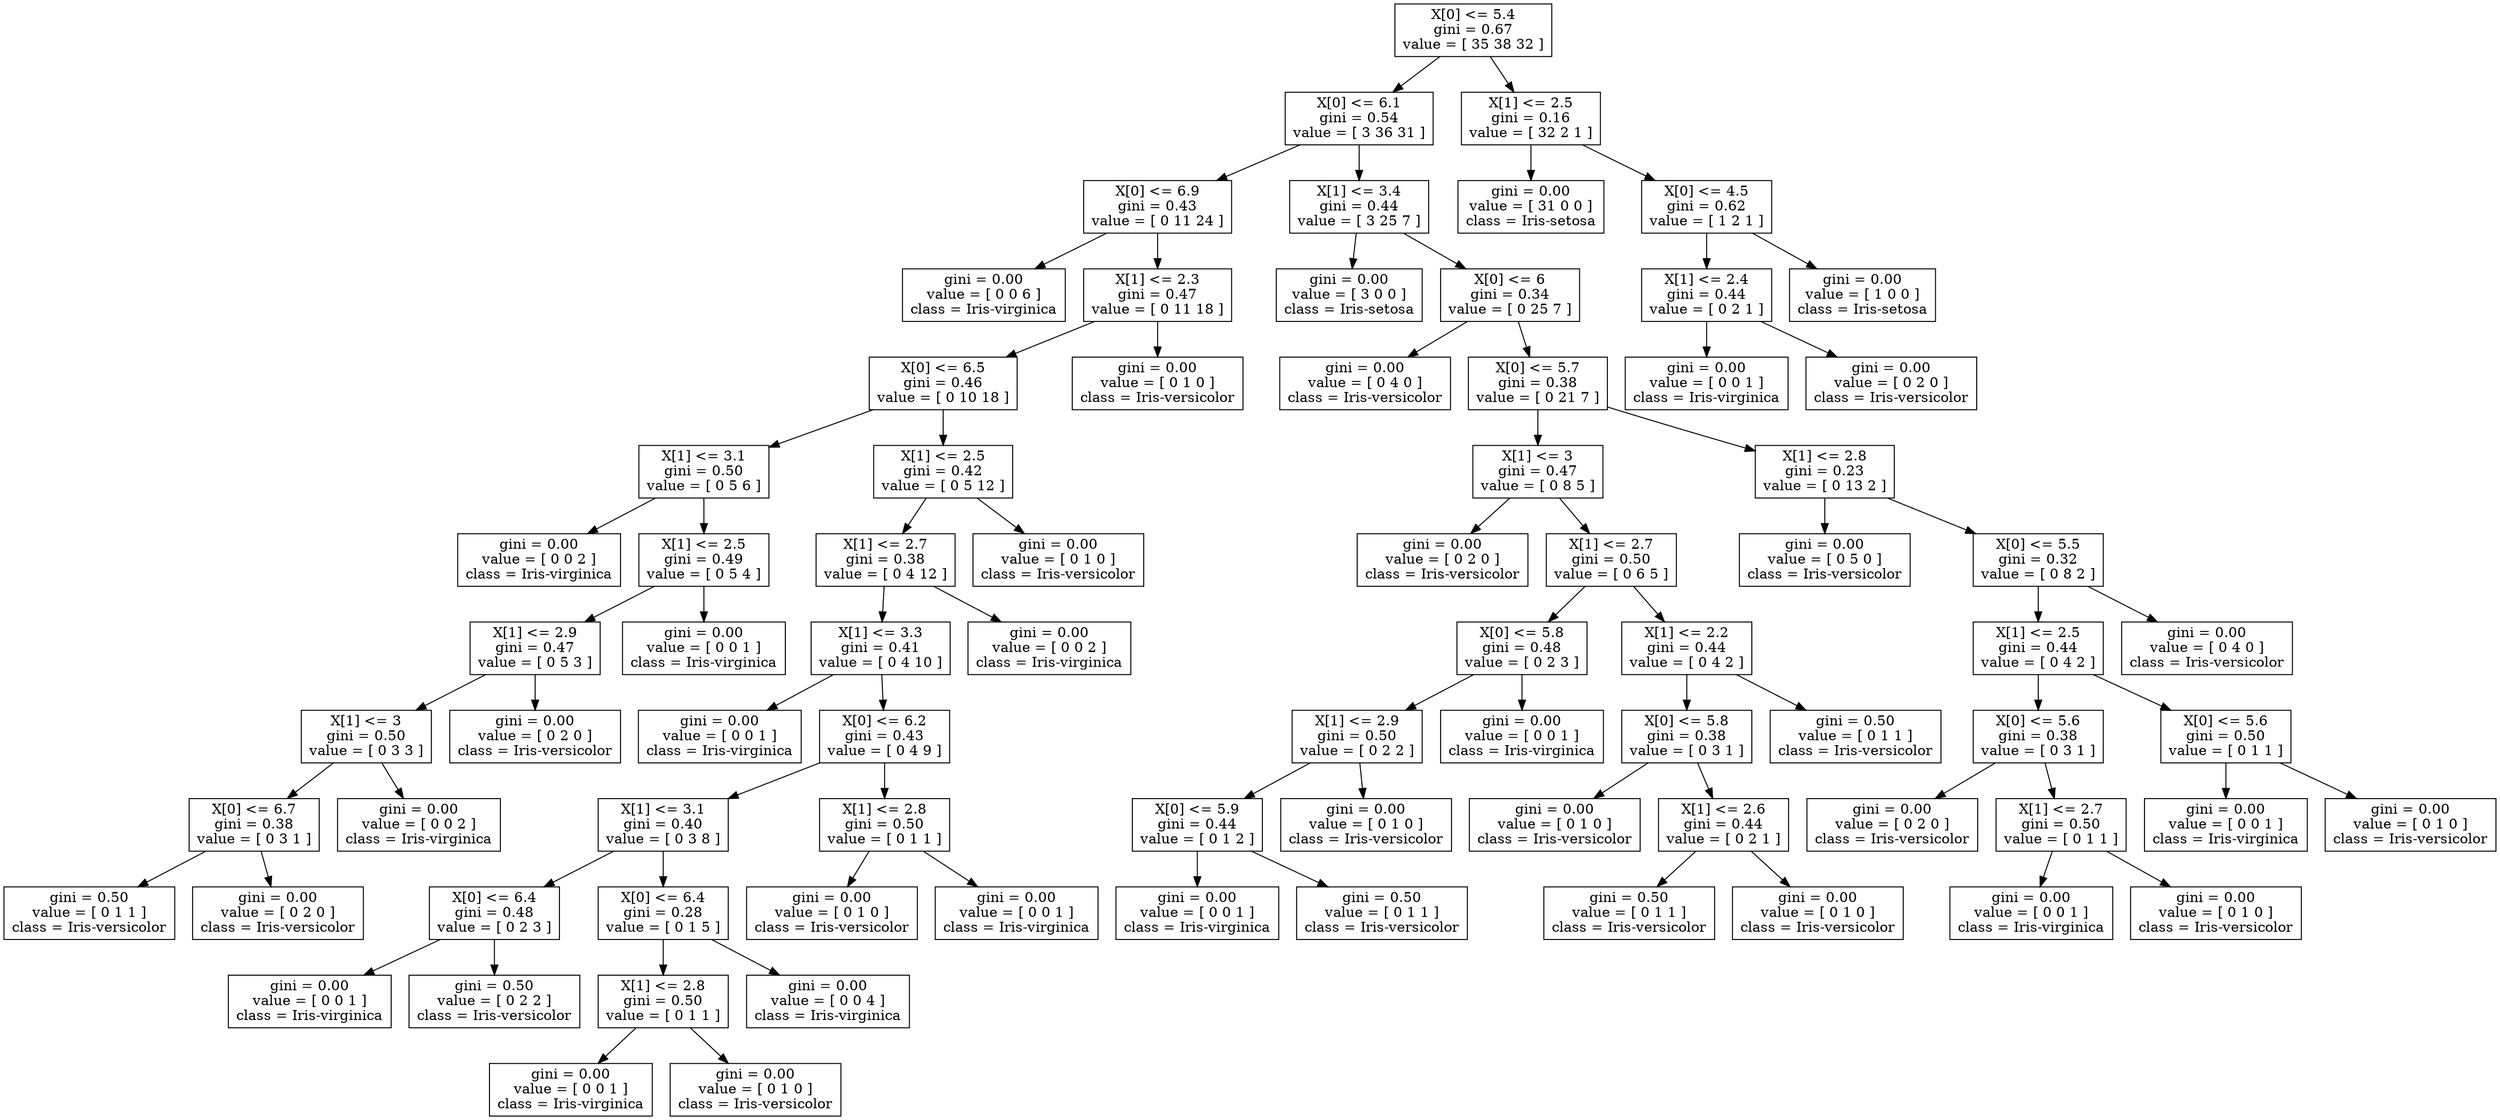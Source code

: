 digraph Tree {
node [shape=box] ;
0 [label="X[0] <= 5.4\ngini = 0.67\nvalue = [ 35 38 32 ]"] ;
1 [label="X[0] <= 6.1\ngini = 0.54\nvalue = [ 3 36 31 ]"] ;
0 -> 1 ;
2 [label="X[0] <= 6.9\ngini = 0.43\nvalue = [ 0 11 24 ]"] ;
1 -> 2 ;
3 [label="gini = 0.00\nvalue = [ 0 0 6 ]\nclass = Iris-virginica"] ;
2 -> 3 ;
4 [label="X[1] <= 2.3\ngini = 0.47\nvalue = [ 0 11 18 ]"] ;
2 -> 4 ;
5 [label="X[0] <= 6.5\ngini = 0.46\nvalue = [ 0 10 18 ]"] ;
4 -> 5 ;
6 [label="X[1] <= 3.1\ngini = 0.50\nvalue = [ 0 5 6 ]"] ;
5 -> 6 ;
7 [label="gini = 0.00\nvalue = [ 0 0 2 ]\nclass = Iris-virginica"] ;
6 -> 7 ;
8 [label="X[1] <= 2.5\ngini = 0.49\nvalue = [ 0 5 4 ]"] ;
6 -> 8 ;
9 [label="X[1] <= 2.9\ngini = 0.47\nvalue = [ 0 5 3 ]"] ;
8 -> 9 ;
10 [label="X[1] <= 3\ngini = 0.50\nvalue = [ 0 3 3 ]"] ;
9 -> 10 ;
11 [label="X[0] <= 6.7\ngini = 0.38\nvalue = [ 0 3 1 ]"] ;
10 -> 11 ;
12 [label="gini = 0.50\nvalue = [ 0 1 1 ]\nclass = Iris-versicolor"] ;
11 -> 12 ;
13 [label="gini = 0.00\nvalue = [ 0 2 0 ]\nclass = Iris-versicolor"] ;
11 -> 13 ;
14 [label="gini = 0.00\nvalue = [ 0 0 2 ]\nclass = Iris-virginica"] ;
10 -> 14 ;
15 [label="gini = 0.00\nvalue = [ 0 2 0 ]\nclass = Iris-versicolor"] ;
9 -> 15 ;
16 [label="gini = 0.00\nvalue = [ 0 0 1 ]\nclass = Iris-virginica"] ;
8 -> 16 ;
17 [label="X[1] <= 2.5\ngini = 0.42\nvalue = [ 0 5 12 ]"] ;
5 -> 17 ;
18 [label="X[1] <= 2.7\ngini = 0.38\nvalue = [ 0 4 12 ]"] ;
17 -> 18 ;
19 [label="X[1] <= 3.3\ngini = 0.41\nvalue = [ 0 4 10 ]"] ;
18 -> 19 ;
20 [label="gini = 0.00\nvalue = [ 0 0 1 ]\nclass = Iris-virginica"] ;
19 -> 20 ;
21 [label="X[0] <= 6.2\ngini = 0.43\nvalue = [ 0 4 9 ]"] ;
19 -> 21 ;
22 [label="X[1] <= 3.1\ngini = 0.40\nvalue = [ 0 3 8 ]"] ;
21 -> 22 ;
23 [label="X[0] <= 6.4\ngini = 0.48\nvalue = [ 0 2 3 ]"] ;
22 -> 23 ;
24 [label="gini = 0.00\nvalue = [ 0 0 1 ]\nclass = Iris-virginica"] ;
23 -> 24 ;
25 [label="gini = 0.50\nvalue = [ 0 2 2 ]\nclass = Iris-versicolor"] ;
23 -> 25 ;
26 [label="X[0] <= 6.4\ngini = 0.28\nvalue = [ 0 1 5 ]"] ;
22 -> 26 ;
27 [label="X[1] <= 2.8\ngini = 0.50\nvalue = [ 0 1 1 ]"] ;
26 -> 27 ;
28 [label="gini = 0.00\nvalue = [ 0 0 1 ]\nclass = Iris-virginica"] ;
27 -> 28 ;
29 [label="gini = 0.00\nvalue = [ 0 1 0 ]\nclass = Iris-versicolor"] ;
27 -> 29 ;
30 [label="gini = 0.00\nvalue = [ 0 0 4 ]\nclass = Iris-virginica"] ;
26 -> 30 ;
31 [label="X[1] <= 2.8\ngini = 0.50\nvalue = [ 0 1 1 ]"] ;
21 -> 31 ;
32 [label="gini = 0.00\nvalue = [ 0 1 0 ]\nclass = Iris-versicolor"] ;
31 -> 32 ;
33 [label="gini = 0.00\nvalue = [ 0 0 1 ]\nclass = Iris-virginica"] ;
31 -> 33 ;
34 [label="gini = 0.00\nvalue = [ 0 0 2 ]\nclass = Iris-virginica"] ;
18 -> 34 ;
35 [label="gini = 0.00\nvalue = [ 0 1 0 ]\nclass = Iris-versicolor"] ;
17 -> 35 ;
36 [label="gini = 0.00\nvalue = [ 0 1 0 ]\nclass = Iris-versicolor"] ;
4 -> 36 ;
37 [label="X[1] <= 3.4\ngini = 0.44\nvalue = [ 3 25 7 ]"] ;
1 -> 37 ;
38 [label="gini = 0.00\nvalue = [ 3 0 0 ]\nclass = Iris-setosa"] ;
37 -> 38 ;
39 [label="X[0] <= 6\ngini = 0.34\nvalue = [ 0 25 7 ]"] ;
37 -> 39 ;
40 [label="gini = 0.00\nvalue = [ 0 4 0 ]\nclass = Iris-versicolor"] ;
39 -> 40 ;
41 [label="X[0] <= 5.7\ngini = 0.38\nvalue = [ 0 21 7 ]"] ;
39 -> 41 ;
42 [label="X[1] <= 3\ngini = 0.47\nvalue = [ 0 8 5 ]"] ;
41 -> 42 ;
43 [label="gini = 0.00\nvalue = [ 0 2 0 ]\nclass = Iris-versicolor"] ;
42 -> 43 ;
44 [label="X[1] <= 2.7\ngini = 0.50\nvalue = [ 0 6 5 ]"] ;
42 -> 44 ;
45 [label="X[0] <= 5.8\ngini = 0.48\nvalue = [ 0 2 3 ]"] ;
44 -> 45 ;
46 [label="X[1] <= 2.9\ngini = 0.50\nvalue = [ 0 2 2 ]"] ;
45 -> 46 ;
47 [label="X[0] <= 5.9\ngini = 0.44\nvalue = [ 0 1 2 ]"] ;
46 -> 47 ;
48 [label="gini = 0.00\nvalue = [ 0 0 1 ]\nclass = Iris-virginica"] ;
47 -> 48 ;
49 [label="gini = 0.50\nvalue = [ 0 1 1 ]\nclass = Iris-versicolor"] ;
47 -> 49 ;
50 [label="gini = 0.00\nvalue = [ 0 1 0 ]\nclass = Iris-versicolor"] ;
46 -> 50 ;
51 [label="gini = 0.00\nvalue = [ 0 0 1 ]\nclass = Iris-virginica"] ;
45 -> 51 ;
52 [label="X[1] <= 2.2\ngini = 0.44\nvalue = [ 0 4 2 ]"] ;
44 -> 52 ;
53 [label="X[0] <= 5.8\ngini = 0.38\nvalue = [ 0 3 1 ]"] ;
52 -> 53 ;
54 [label="gini = 0.00\nvalue = [ 0 1 0 ]\nclass = Iris-versicolor"] ;
53 -> 54 ;
55 [label="X[1] <= 2.6\ngini = 0.44\nvalue = [ 0 2 1 ]"] ;
53 -> 55 ;
56 [label="gini = 0.50\nvalue = [ 0 1 1 ]\nclass = Iris-versicolor"] ;
55 -> 56 ;
57 [label="gini = 0.00\nvalue = [ 0 1 0 ]\nclass = Iris-versicolor"] ;
55 -> 57 ;
58 [label="gini = 0.50\nvalue = [ 0 1 1 ]\nclass = Iris-versicolor"] ;
52 -> 58 ;
59 [label="X[1] <= 2.8\ngini = 0.23\nvalue = [ 0 13 2 ]"] ;
41 -> 59 ;
60 [label="gini = 0.00\nvalue = [ 0 5 0 ]\nclass = Iris-versicolor"] ;
59 -> 60 ;
61 [label="X[0] <= 5.5\ngini = 0.32\nvalue = [ 0 8 2 ]"] ;
59 -> 61 ;
62 [label="X[1] <= 2.5\ngini = 0.44\nvalue = [ 0 4 2 ]"] ;
61 -> 62 ;
63 [label="X[0] <= 5.6\ngini = 0.38\nvalue = [ 0 3 1 ]"] ;
62 -> 63 ;
64 [label="gini = 0.00\nvalue = [ 0 2 0 ]\nclass = Iris-versicolor"] ;
63 -> 64 ;
65 [label="X[1] <= 2.7\ngini = 0.50\nvalue = [ 0 1 1 ]"] ;
63 -> 65 ;
66 [label="gini = 0.00\nvalue = [ 0 0 1 ]\nclass = Iris-virginica"] ;
65 -> 66 ;
67 [label="gini = 0.00\nvalue = [ 0 1 0 ]\nclass = Iris-versicolor"] ;
65 -> 67 ;
68 [label="X[0] <= 5.6\ngini = 0.50\nvalue = [ 0 1 1 ]"] ;
62 -> 68 ;
69 [label="gini = 0.00\nvalue = [ 0 0 1 ]\nclass = Iris-virginica"] ;
68 -> 69 ;
70 [label="gini = 0.00\nvalue = [ 0 1 0 ]\nclass = Iris-versicolor"] ;
68 -> 70 ;
71 [label="gini = 0.00\nvalue = [ 0 4 0 ]\nclass = Iris-versicolor"] ;
61 -> 71 ;
72 [label="X[1] <= 2.5\ngini = 0.16\nvalue = [ 32 2 1 ]"] ;
0 -> 72 ;
73 [label="gini = 0.00\nvalue = [ 31 0 0 ]\nclass = Iris-setosa"] ;
72 -> 73 ;
74 [label="X[0] <= 4.5\ngini = 0.62\nvalue = [ 1 2 1 ]"] ;
72 -> 74 ;
75 [label="X[1] <= 2.4\ngini = 0.44\nvalue = [ 0 2 1 ]"] ;
74 -> 75 ;
76 [label="gini = 0.00\nvalue = [ 0 0 1 ]\nclass = Iris-virginica"] ;
75 -> 76 ;
77 [label="gini = 0.00\nvalue = [ 0 2 0 ]\nclass = Iris-versicolor"] ;
75 -> 77 ;
78 [label="gini = 0.00\nvalue = [ 1 0 0 ]\nclass = Iris-setosa"] ;
74 -> 78 ;
}